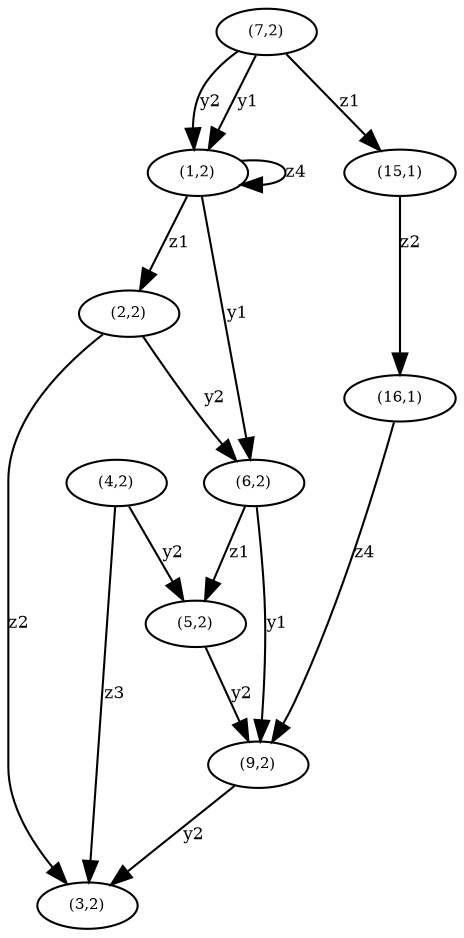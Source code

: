 digraph D2_2 {
"Hv(1,2)" [label="(1,2)",fontsize=7,width=.01,height=.01];
"Hv(1,2)" -> "Hv(1,2)" [label="z4",fontsize=8];
"Hv(1,2)" -> "Hv(6,2)" [label="y1",fontsize=8];
"Hv(1,2)" -> "Hv(2,2)" [label="z1",fontsize=8];
"Hv(2,2)" [label="(2,2)",fontsize=7,width=.01,height=.01];
"Hv(2,2)" -> "Hv(6,2)" [label="y2",fontsize=8];
"Hv(2,2)" -> "Hv(3,2)" [label="z2",fontsize=8];
"Hv(3,2)" [label="(3,2)",fontsize=7,width=.01,height=.01];
"Hv(4,2)" [label="(4,2)",fontsize=7,width=.01,height=.01];
"Hv(4,2)" -> "Hv(5,2)" [label="y2",fontsize=8];
"Hv(4,2)" -> "Hv(3,2)" [label="z3",fontsize=8];
"Hv(5,2)" [label="(5,2)",fontsize=7,width=.01,height=.01];
"Hv(5,2)" -> "Hv(9,2)" [label="y2",fontsize=8];
"Hv(6,2)" [label="(6,2)",fontsize=7,width=.01,height=.01];
"Hv(6,2)" -> "Hv(9,2)" [label="y1",fontsize=8];
"Hv(6,2)" -> "Hv(5,2)" [label="z1",fontsize=8];
"Hv(7,2)" [label="(7,2)",fontsize=7,width=.01,height=.01];
"Hv(7,2)" -> "Hv(1,2)" [label="y1",fontsize=8];
"Hv(7,2)" -> "Hv(1,2)" [label="y2",fontsize=8];
"Hv(7,2)" -> "Hv(15,1)" [label="z1",fontsize=8];
"Hv(9,2)" [label="(9,2)",fontsize=7,width=.01,height=.01];
"Hv(9,2)" -> "Hv(3,2)" [label="y2",fontsize=8];
"Hv(15,1)" [label="(15,1)",fontsize=7,width=.01,height=.01];
"Hv(15,1)" -> "Hv(16,1)" [label="z2",fontsize=8];
"Hv(16,1)" [label="(16,1)",fontsize=7,width=.01,height=.01];
"Hv(16,1)" -> "Hv(9,2)" [label="z4",fontsize=8];}